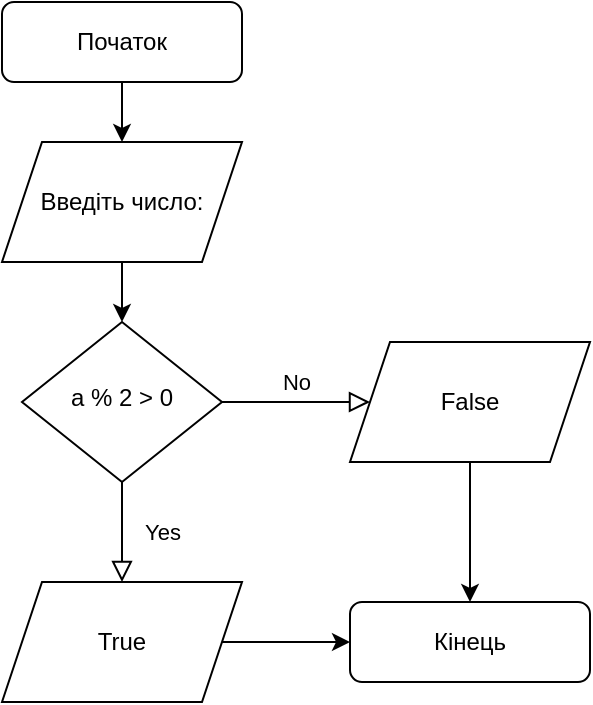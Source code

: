 <mxfile version="22.0.8" type="device" pages="3">
  <diagram id="C5RBs43oDa-KdzZeNtuy" name="hw02-1">
    <mxGraphModel dx="818" dy="486" grid="1" gridSize="10" guides="1" tooltips="1" connect="1" arrows="1" fold="1" page="1" pageScale="1" pageWidth="827" pageHeight="1169" math="0" shadow="0">
      <root>
        <mxCell id="WIyWlLk6GJQsqaUBKTNV-0" />
        <mxCell id="WIyWlLk6GJQsqaUBKTNV-1" parent="WIyWlLk6GJQsqaUBKTNV-0" />
        <mxCell id="WIyWlLk6GJQsqaUBKTNV-4" value="Yes" style="rounded=0;html=1;jettySize=auto;orthogonalLoop=1;fontSize=11;endArrow=block;endFill=0;endSize=8;strokeWidth=1;shadow=0;labelBackgroundColor=none;edgeStyle=orthogonalEdgeStyle;entryX=0.5;entryY=0;entryDx=0;entryDy=0;" parent="WIyWlLk6GJQsqaUBKTNV-1" source="WIyWlLk6GJQsqaUBKTNV-6" target="ZgOMgNbww_ace3PyBk6j-1" edge="1">
          <mxGeometry y="20" relative="1" as="geometry">
            <mxPoint as="offset" />
            <mxPoint x="260" y="410" as="targetPoint" />
          </mxGeometry>
        </mxCell>
        <mxCell id="WIyWlLk6GJQsqaUBKTNV-5" value="No" style="edgeStyle=orthogonalEdgeStyle;rounded=0;html=1;jettySize=auto;orthogonalLoop=1;fontSize=11;endArrow=block;endFill=0;endSize=8;strokeWidth=1;shadow=0;labelBackgroundColor=none;" parent="WIyWlLk6GJQsqaUBKTNV-1" source="WIyWlLk6GJQsqaUBKTNV-6" target="ZgOMgNbww_ace3PyBk6j-0" edge="1">
          <mxGeometry y="10" relative="1" as="geometry">
            <mxPoint as="offset" />
            <mxPoint x="420" y="160" as="targetPoint" />
          </mxGeometry>
        </mxCell>
        <mxCell id="WIyWlLk6GJQsqaUBKTNV-6" value="a % 2 &amp;gt; 0" style="rhombus;whiteSpace=wrap;html=1;shadow=0;fontFamily=Helvetica;fontSize=12;align=center;strokeWidth=1;spacing=6;spacingTop=-4;" parent="WIyWlLk6GJQsqaUBKTNV-1" vertex="1">
          <mxGeometry x="190" y="200" width="100" height="80" as="geometry" />
        </mxCell>
        <mxCell id="pOlQC6YbF8KCOI6iGANH-1" value="" style="edgeStyle=orthogonalEdgeStyle;rounded=0;orthogonalLoop=1;jettySize=auto;html=1;" edge="1" parent="WIyWlLk6GJQsqaUBKTNV-1" source="WIyWlLk6GJQsqaUBKTNV-7" target="pOlQC6YbF8KCOI6iGANH-0">
          <mxGeometry relative="1" as="geometry" />
        </mxCell>
        <mxCell id="WIyWlLk6GJQsqaUBKTNV-7" value="Початок" style="rounded=1;whiteSpace=wrap;html=1;fontSize=12;glass=0;strokeWidth=1;shadow=0;" parent="WIyWlLk6GJQsqaUBKTNV-1" vertex="1">
          <mxGeometry x="180" y="40" width="120" height="40" as="geometry" />
        </mxCell>
        <mxCell id="WIyWlLk6GJQsqaUBKTNV-11" value="Кінець" style="rounded=1;whiteSpace=wrap;html=1;fontSize=12;glass=0;strokeWidth=1;shadow=0;" parent="WIyWlLk6GJQsqaUBKTNV-1" vertex="1">
          <mxGeometry x="354" y="340" width="120" height="40" as="geometry" />
        </mxCell>
        <mxCell id="ZgOMgNbww_ace3PyBk6j-3" value="" style="edgeStyle=orthogonalEdgeStyle;rounded=0;orthogonalLoop=1;jettySize=auto;html=1;" edge="1" parent="WIyWlLk6GJQsqaUBKTNV-1" source="ZgOMgNbww_ace3PyBk6j-0" target="WIyWlLk6GJQsqaUBKTNV-11">
          <mxGeometry relative="1" as="geometry" />
        </mxCell>
        <mxCell id="ZgOMgNbww_ace3PyBk6j-0" value="False" style="shape=parallelogram;perimeter=parallelogramPerimeter;whiteSpace=wrap;html=1;fixedSize=1;spacing=12;" vertex="1" parent="WIyWlLk6GJQsqaUBKTNV-1">
          <mxGeometry x="354" y="210" width="120" height="60" as="geometry" />
        </mxCell>
        <mxCell id="ZgOMgNbww_ace3PyBk6j-4" value="" style="edgeStyle=orthogonalEdgeStyle;rounded=0;orthogonalLoop=1;jettySize=auto;html=1;" edge="1" parent="WIyWlLk6GJQsqaUBKTNV-1" source="ZgOMgNbww_ace3PyBk6j-1" target="WIyWlLk6GJQsqaUBKTNV-11">
          <mxGeometry relative="1" as="geometry" />
        </mxCell>
        <mxCell id="ZgOMgNbww_ace3PyBk6j-1" value="True" style="shape=parallelogram;perimeter=parallelogramPerimeter;whiteSpace=wrap;html=1;fixedSize=1;spacing=12;" vertex="1" parent="WIyWlLk6GJQsqaUBKTNV-1">
          <mxGeometry x="180" y="330" width="120" height="60" as="geometry" />
        </mxCell>
        <mxCell id="pOlQC6YbF8KCOI6iGANH-2" value="" style="edgeStyle=orthogonalEdgeStyle;rounded=0;orthogonalLoop=1;jettySize=auto;html=1;" edge="1" parent="WIyWlLk6GJQsqaUBKTNV-1" source="pOlQC6YbF8KCOI6iGANH-0" target="WIyWlLk6GJQsqaUBKTNV-6">
          <mxGeometry relative="1" as="geometry" />
        </mxCell>
        <mxCell id="pOlQC6YbF8KCOI6iGANH-0" value="Введіть число:" style="shape=parallelogram;perimeter=parallelogramPerimeter;whiteSpace=wrap;html=1;fixedSize=1;spacing=8;" vertex="1" parent="WIyWlLk6GJQsqaUBKTNV-1">
          <mxGeometry x="180" y="110" width="120" height="60" as="geometry" />
        </mxCell>
      </root>
    </mxGraphModel>
  </diagram>
  <diagram name="hw02-2" id="wd7kFH7rjJVV1dfc9ewf">
    <mxGraphModel dx="818" dy="1655" grid="1" gridSize="10" guides="1" tooltips="1" connect="1" arrows="1" fold="1" page="1" pageScale="1" pageWidth="827" pageHeight="1169" math="0" shadow="0">
      <root>
        <mxCell id="1-S_3sEg1VVymDBCTwdd-0" />
        <mxCell id="1-S_3sEg1VVymDBCTwdd-1" parent="1-S_3sEg1VVymDBCTwdd-0" />
        <mxCell id="1-S_3sEg1VVymDBCTwdd-2" value="Yes" style="rounded=0;html=1;jettySize=auto;orthogonalLoop=1;fontSize=11;endArrow=block;endFill=0;endSize=8;strokeWidth=1;shadow=0;labelBackgroundColor=none;edgeStyle=orthogonalEdgeStyle;entryX=0.5;entryY=0;entryDx=0;entryDy=0;" edge="1" parent="1-S_3sEg1VVymDBCTwdd-1" source="1-S_3sEg1VVymDBCTwdd-4" target="t4VtCCiSE0LwExffn2PP-8">
          <mxGeometry y="20" relative="1" as="geometry">
            <mxPoint as="offset" />
            <mxPoint x="160" y="550" as="targetPoint" />
            <Array as="points">
              <mxPoint x="240" y="580" />
              <mxPoint x="240" y="580" />
            </Array>
          </mxGeometry>
        </mxCell>
        <mxCell id="1-S_3sEg1VVymDBCTwdd-3" value="No" style="edgeStyle=orthogonalEdgeStyle;rounded=0;html=1;jettySize=auto;orthogonalLoop=1;fontSize=11;endArrow=block;endFill=0;endSize=8;strokeWidth=1;shadow=0;labelBackgroundColor=none;entryX=0;entryY=0.5;entryDx=0;entryDy=0;" edge="1" parent="1-S_3sEg1VVymDBCTwdd-1" source="1-S_3sEg1VVymDBCTwdd-4" target="t4VtCCiSE0LwExffn2PP-7">
          <mxGeometry y="10" relative="1" as="geometry">
            <mxPoint as="offset" />
            <mxPoint x="450" y="340" as="targetPoint" />
          </mxGeometry>
        </mxCell>
        <mxCell id="1-S_3sEg1VVymDBCTwdd-4" value="&lt;div&gt;(a &amp;gt; 0 and b &amp;lt; 0 and c &amp;lt; 0) or&lt;/div&gt;&lt;div&gt;&amp;nbsp; &amp;nbsp;(a &amp;lt; 0 and b &amp;gt; 0 and c &amp;lt; 0) or&lt;/div&gt;&lt;div&gt;&amp;nbsp; &amp;nbsp;(a &amp;lt; 0 and b &amp;lt; 0 and c &amp;gt; 0)&lt;/div&gt;" style="rhombus;whiteSpace=wrap;html=1;shadow=0;fontFamily=Helvetica;fontSize=12;align=center;strokeWidth=1;spacing=6;spacingTop=-4;" vertex="1" parent="1-S_3sEg1VVymDBCTwdd-1">
          <mxGeometry x="110" y="300" width="260" height="240" as="geometry" />
        </mxCell>
        <mxCell id="gM1gnjtaslr4O8hIrC5e-0" style="edgeStyle=orthogonalEdgeStyle;rounded=0;orthogonalLoop=1;jettySize=auto;html=1;exitX=0.5;exitY=1;exitDx=0;exitDy=0;entryX=0.5;entryY=0;entryDx=0;entryDy=0;" edge="1" parent="1-S_3sEg1VVymDBCTwdd-1" source="1-S_3sEg1VVymDBCTwdd-5" target="t4VtCCiSE0LwExffn2PP-0">
          <mxGeometry relative="1" as="geometry" />
        </mxCell>
        <mxCell id="1-S_3sEg1VVymDBCTwdd-5" value="Початок" style="rounded=1;whiteSpace=wrap;html=1;fontSize=12;glass=0;strokeWidth=1;shadow=0;" vertex="1" parent="1-S_3sEg1VVymDBCTwdd-1">
          <mxGeometry x="180" y="-10" width="120" height="40" as="geometry" />
        </mxCell>
        <mxCell id="t4VtCCiSE0LwExffn2PP-3" style="edgeStyle=orthogonalEdgeStyle;rounded=0;orthogonalLoop=1;jettySize=auto;html=1;exitX=0.5;exitY=1;exitDx=0;exitDy=0;entryX=0.5;entryY=0;entryDx=0;entryDy=0;" edge="1" parent="1-S_3sEg1VVymDBCTwdd-1" source="t4VtCCiSE0LwExffn2PP-0" target="t4VtCCiSE0LwExffn2PP-1">
          <mxGeometry relative="1" as="geometry" />
        </mxCell>
        <mxCell id="t4VtCCiSE0LwExffn2PP-0" value="Введіть перше число:" style="shape=parallelogram;perimeter=parallelogramPerimeter;whiteSpace=wrap;html=1;fixedSize=1;spacing=8;" vertex="1" parent="1-S_3sEg1VVymDBCTwdd-1">
          <mxGeometry x="180" y="50" width="120" height="60" as="geometry" />
        </mxCell>
        <mxCell id="t4VtCCiSE0LwExffn2PP-4" style="edgeStyle=orthogonalEdgeStyle;rounded=0;orthogonalLoop=1;jettySize=auto;html=1;exitX=0.5;exitY=1;exitDx=0;exitDy=0;entryX=0.5;entryY=0;entryDx=0;entryDy=0;" edge="1" parent="1-S_3sEg1VVymDBCTwdd-1" source="t4VtCCiSE0LwExffn2PP-1" target="t4VtCCiSE0LwExffn2PP-2">
          <mxGeometry relative="1" as="geometry" />
        </mxCell>
        <mxCell id="t4VtCCiSE0LwExffn2PP-1" value="Введіть друге число" style="shape=parallelogram;perimeter=parallelogramPerimeter;html=1;fixedSize=1;whiteSpace=wrap;spacing=8;" vertex="1" parent="1-S_3sEg1VVymDBCTwdd-1">
          <mxGeometry x="180" y="130" width="120" height="60" as="geometry" />
        </mxCell>
        <mxCell id="t4VtCCiSE0LwExffn2PP-5" style="edgeStyle=orthogonalEdgeStyle;rounded=0;orthogonalLoop=1;jettySize=auto;html=1;exitX=0.5;exitY=1;exitDx=0;exitDy=0;entryX=0.5;entryY=0;entryDx=0;entryDy=0;" edge="1" parent="1-S_3sEg1VVymDBCTwdd-1" source="t4VtCCiSE0LwExffn2PP-2" target="1-S_3sEg1VVymDBCTwdd-4">
          <mxGeometry relative="1" as="geometry" />
        </mxCell>
        <mxCell id="t4VtCCiSE0LwExffn2PP-2" value="Введіть третє число:" style="shape=parallelogram;perimeter=parallelogramPerimeter;whiteSpace=wrap;html=1;fixedSize=1;spacing=8;" vertex="1" parent="1-S_3sEg1VVymDBCTwdd-1">
          <mxGeometry x="180" y="210" width="120" height="60" as="geometry" />
        </mxCell>
        <mxCell id="gM1gnjtaslr4O8hIrC5e-3" style="edgeStyle=orthogonalEdgeStyle;rounded=0;orthogonalLoop=1;jettySize=auto;html=1;exitX=0.5;exitY=1;exitDx=0;exitDy=0;entryX=0.5;entryY=0;entryDx=0;entryDy=0;" edge="1" parent="1-S_3sEg1VVymDBCTwdd-1" source="t4VtCCiSE0LwExffn2PP-7" target="gM1gnjtaslr4O8hIrC5e-1">
          <mxGeometry relative="1" as="geometry" />
        </mxCell>
        <mxCell id="t4VtCCiSE0LwExffn2PP-7" value="Висловлювання невірне." style="shape=parallelogram;perimeter=parallelogramPerimeter;whiteSpace=wrap;html=1;fixedSize=1;spacing=12;" vertex="1" parent="1-S_3sEg1VVymDBCTwdd-1">
          <mxGeometry x="420" y="390" width="120" height="60" as="geometry" />
        </mxCell>
        <mxCell id="gM1gnjtaslr4O8hIrC5e-4" style="edgeStyle=orthogonalEdgeStyle;rounded=0;orthogonalLoop=1;jettySize=auto;html=1;exitX=1;exitY=0.5;exitDx=0;exitDy=0;entryX=0;entryY=0.5;entryDx=0;entryDy=0;" edge="1" parent="1-S_3sEg1VVymDBCTwdd-1" source="t4VtCCiSE0LwExffn2PP-8" target="gM1gnjtaslr4O8hIrC5e-1">
          <mxGeometry relative="1" as="geometry" />
        </mxCell>
        <mxCell id="t4VtCCiSE0LwExffn2PP-8" value="Висловлювання вірне." style="shape=parallelogram;perimeter=parallelogramPerimeter;whiteSpace=wrap;html=1;fixedSize=1;spacing=12;" vertex="1" parent="1-S_3sEg1VVymDBCTwdd-1">
          <mxGeometry x="180" y="590" width="120" height="60" as="geometry" />
        </mxCell>
        <mxCell id="gM1gnjtaslr4O8hIrC5e-1" value="Кінець" style="rounded=1;whiteSpace=wrap;html=1;fontSize=12;glass=0;strokeWidth=1;shadow=0;" vertex="1" parent="1-S_3sEg1VVymDBCTwdd-1">
          <mxGeometry x="420" y="600" width="120" height="40" as="geometry" />
        </mxCell>
      </root>
    </mxGraphModel>
  </diagram>
  <diagram name="hw02-3" id="AWZ-w95pJPtyT_Kao6Js">
    <mxGraphModel dx="1645" dy="486" grid="1" gridSize="10" guides="1" tooltips="1" connect="1" arrows="1" fold="1" page="1" pageScale="1" pageWidth="827" pageHeight="1169" math="0" shadow="0">
      <root>
        <mxCell id="zDbi-TEllXp-aRErSDY1-0" />
        <mxCell id="zDbi-TEllXp-aRErSDY1-1" parent="zDbi-TEllXp-aRErSDY1-0" />
        <mxCell id="zDbi-TEllXp-aRErSDY1-2" value="Yes" style="rounded=0;html=1;jettySize=auto;orthogonalLoop=1;fontSize=11;endArrow=block;endFill=0;endSize=8;strokeWidth=1;shadow=0;labelBackgroundColor=none;edgeStyle=orthogonalEdgeStyle;exitX=0;exitY=0.5;exitDx=0;exitDy=0;entryX=0.5;entryY=0;entryDx=0;entryDy=0;" edge="1" parent="zDbi-TEllXp-aRErSDY1-1" source="zDbi-TEllXp-aRErSDY1-4" target="zDbi-TEllXp-aRErSDY1-16">
          <mxGeometry y="20" relative="1" as="geometry">
            <mxPoint as="offset" />
            <mxPoint x="50" y="330" as="targetPoint" />
            <Array as="points">
              <mxPoint x="50" y="375" />
            </Array>
          </mxGeometry>
        </mxCell>
        <mxCell id="zDbi-TEllXp-aRErSDY1-3" value="No" style="edgeStyle=orthogonalEdgeStyle;rounded=0;html=1;jettySize=auto;orthogonalLoop=1;fontSize=11;endArrow=block;endFill=0;endSize=8;strokeWidth=1;shadow=0;labelBackgroundColor=none;entryX=0.5;entryY=0;entryDx=0;entryDy=0;" edge="1" parent="zDbi-TEllXp-aRErSDY1-1" source="zDbi-TEllXp-aRErSDY1-4" target="Lc_wlhWYKn_ECo7mehv2-1">
          <mxGeometry y="10" relative="1" as="geometry">
            <mxPoint as="offset" />
            <mxPoint x="370" y="300" as="targetPoint" />
          </mxGeometry>
        </mxCell>
        <mxCell id="zDbi-TEllXp-aRErSDY1-4" value="a &amp;gt; b" style="rhombus;whiteSpace=wrap;html=1;shadow=0;fontFamily=Helvetica;fontSize=12;align=center;strokeWidth=1;spacing=6;spacingTop=-4;" vertex="1" parent="zDbi-TEllXp-aRErSDY1-1">
          <mxGeometry x="175" y="310" width="130" height="130" as="geometry" />
        </mxCell>
        <mxCell id="zDbi-TEllXp-aRErSDY1-5" style="edgeStyle=orthogonalEdgeStyle;rounded=0;orthogonalLoop=1;jettySize=auto;html=1;exitX=0.5;exitY=1;exitDx=0;exitDy=0;entryX=0.5;entryY=0;entryDx=0;entryDy=0;" edge="1" parent="zDbi-TEllXp-aRErSDY1-1" source="zDbi-TEllXp-aRErSDY1-6" target="zDbi-TEllXp-aRErSDY1-8">
          <mxGeometry relative="1" as="geometry" />
        </mxCell>
        <mxCell id="zDbi-TEllXp-aRErSDY1-6" value="Початок" style="rounded=1;whiteSpace=wrap;html=1;fontSize=12;glass=0;strokeWidth=1;shadow=0;" vertex="1" parent="zDbi-TEllXp-aRErSDY1-1">
          <mxGeometry x="180" y="80" width="120" height="40" as="geometry" />
        </mxCell>
        <mxCell id="zDbi-TEllXp-aRErSDY1-7" style="edgeStyle=orthogonalEdgeStyle;rounded=0;orthogonalLoop=1;jettySize=auto;html=1;exitX=0.5;exitY=1;exitDx=0;exitDy=0;entryX=0.5;entryY=0;entryDx=0;entryDy=0;" edge="1" parent="zDbi-TEllXp-aRErSDY1-1" source="zDbi-TEllXp-aRErSDY1-8" target="zDbi-TEllXp-aRErSDY1-10">
          <mxGeometry relative="1" as="geometry" />
        </mxCell>
        <mxCell id="zDbi-TEllXp-aRErSDY1-8" value="Введіть перше число:" style="shape=parallelogram;perimeter=parallelogramPerimeter;whiteSpace=wrap;html=1;fixedSize=1;spacing=8;" vertex="1" parent="zDbi-TEllXp-aRErSDY1-1">
          <mxGeometry x="180" y="140" width="120" height="60" as="geometry" />
        </mxCell>
        <mxCell id="Lc_wlhWYKn_ECo7mehv2-0" value="" style="edgeStyle=orthogonalEdgeStyle;rounded=0;orthogonalLoop=1;jettySize=auto;html=1;" edge="1" parent="zDbi-TEllXp-aRErSDY1-1" source="zDbi-TEllXp-aRErSDY1-10" target="zDbi-TEllXp-aRErSDY1-4">
          <mxGeometry relative="1" as="geometry" />
        </mxCell>
        <mxCell id="zDbi-TEllXp-aRErSDY1-10" value="Введіть друге число" style="shape=parallelogram;perimeter=parallelogramPerimeter;html=1;fixedSize=1;whiteSpace=wrap;spacing=8;" vertex="1" parent="zDbi-TEllXp-aRErSDY1-1">
          <mxGeometry x="180" y="220" width="120" height="60" as="geometry" />
        </mxCell>
        <mxCell id="zDbi-TEllXp-aRErSDY1-14" value="Ви впевнені, що ввели не однакові числа?" style="shape=parallelogram;perimeter=parallelogramPerimeter;whiteSpace=wrap;html=1;fixedSize=1;spacing=12;" vertex="1" parent="zDbi-TEllXp-aRErSDY1-1">
          <mxGeometry x="500" y="600" width="240" height="60" as="geometry" />
        </mxCell>
        <mxCell id="zDbi-TEllXp-aRErSDY1-15" style="edgeStyle=orthogonalEdgeStyle;rounded=0;orthogonalLoop=1;jettySize=auto;html=1;exitX=1;exitY=0.5;exitDx=0;exitDy=0;entryX=0;entryY=0.5;entryDx=0;entryDy=0;" edge="1" parent="zDbi-TEllXp-aRErSDY1-1" source="zDbi-TEllXp-aRErSDY1-16" target="zDbi-TEllXp-aRErSDY1-17">
          <mxGeometry relative="1" as="geometry" />
        </mxCell>
        <mxCell id="zDbi-TEllXp-aRErSDY1-16" value="a, b" style="shape=parallelogram;perimeter=parallelogramPerimeter;whiteSpace=wrap;html=1;fixedSize=1;spacing=12;" vertex="1" parent="zDbi-TEllXp-aRErSDY1-1">
          <mxGeometry x="-10" y="600" width="120" height="60" as="geometry" />
        </mxCell>
        <mxCell id="zDbi-TEllXp-aRErSDY1-17" value="Кінець" style="rounded=1;whiteSpace=wrap;html=1;fontSize=12;glass=0;strokeWidth=1;shadow=0;" vertex="1" parent="zDbi-TEllXp-aRErSDY1-1">
          <mxGeometry x="190" y="610" width="120" height="40" as="geometry" />
        </mxCell>
        <mxCell id="Lc_wlhWYKn_ECo7mehv2-1" value="b &amp;gt; a" style="rhombus;whiteSpace=wrap;html=1;shadow=0;fontFamily=Helvetica;fontSize=12;align=center;strokeWidth=1;spacing=6;spacingTop=-4;" vertex="1" parent="zDbi-TEllXp-aRErSDY1-1">
          <mxGeometry x="390" y="415" width="130" height="130" as="geometry" />
        </mxCell>
        <mxCell id="Lc_wlhWYKn_ECo7mehv2-2" value="Yes" style="rounded=0;html=1;jettySize=auto;orthogonalLoop=1;fontSize=11;endArrow=block;endFill=0;endSize=8;strokeWidth=1;shadow=0;labelBackgroundColor=none;edgeStyle=orthogonalEdgeStyle;exitX=0;exitY=0.5;exitDx=0;exitDy=0;entryX=1;entryY=0.5;entryDx=0;entryDy=0;" edge="1" parent="zDbi-TEllXp-aRErSDY1-1" source="Lc_wlhWYKn_ECo7mehv2-1" target="Lc_wlhWYKn_ECo7mehv2-3">
          <mxGeometry y="20" relative="1" as="geometry">
            <mxPoint as="offset" />
            <mxPoint x="340" y="480" as="targetPoint" />
            <mxPoint x="250" y="440" as="sourcePoint" />
            <Array as="points" />
          </mxGeometry>
        </mxCell>
        <mxCell id="Lc_wlhWYKn_ECo7mehv2-4" value="" style="edgeStyle=orthogonalEdgeStyle;rounded=0;orthogonalLoop=1;jettySize=auto;html=1;" edge="1" parent="zDbi-TEllXp-aRErSDY1-1" source="Lc_wlhWYKn_ECo7mehv2-3" target="zDbi-TEllXp-aRErSDY1-17">
          <mxGeometry relative="1" as="geometry" />
        </mxCell>
        <mxCell id="Lc_wlhWYKn_ECo7mehv2-3" value="b,a" style="shape=parallelogram;perimeter=parallelogramPerimeter;whiteSpace=wrap;html=1;fixedSize=1;spacing=12;" vertex="1" parent="zDbi-TEllXp-aRErSDY1-1">
          <mxGeometry x="190" y="450" width="120" height="60" as="geometry" />
        </mxCell>
        <mxCell id="Lc_wlhWYKn_ECo7mehv2-5" value="No" style="edgeStyle=orthogonalEdgeStyle;rounded=0;html=1;jettySize=auto;orthogonalLoop=1;fontSize=11;endArrow=block;endFill=0;endSize=8;strokeWidth=1;shadow=0;labelBackgroundColor=none;entryX=0.5;entryY=0;entryDx=0;entryDy=0;exitX=1;exitY=0.5;exitDx=0;exitDy=0;" edge="1" parent="zDbi-TEllXp-aRErSDY1-1" source="Lc_wlhWYKn_ECo7mehv2-1" target="zDbi-TEllXp-aRErSDY1-14">
          <mxGeometry y="10" relative="1" as="geometry">
            <mxPoint as="offset" />
            <mxPoint x="530" y="450" as="sourcePoint" />
            <mxPoint x="650" y="500" as="targetPoint" />
          </mxGeometry>
        </mxCell>
        <mxCell id="Lc_wlhWYKn_ECo7mehv2-6" style="edgeStyle=orthogonalEdgeStyle;rounded=0;orthogonalLoop=1;jettySize=auto;html=1;exitX=0;exitY=0.5;exitDx=0;exitDy=0;entryX=1;entryY=0.5;entryDx=0;entryDy=0;" edge="1" parent="zDbi-TEllXp-aRErSDY1-1" source="zDbi-TEllXp-aRErSDY1-14" target="zDbi-TEllXp-aRErSDY1-17">
          <mxGeometry relative="1" as="geometry">
            <mxPoint x="150" y="640" as="sourcePoint" />
            <mxPoint x="200" y="640" as="targetPoint" />
          </mxGeometry>
        </mxCell>
      </root>
    </mxGraphModel>
  </diagram>
</mxfile>
